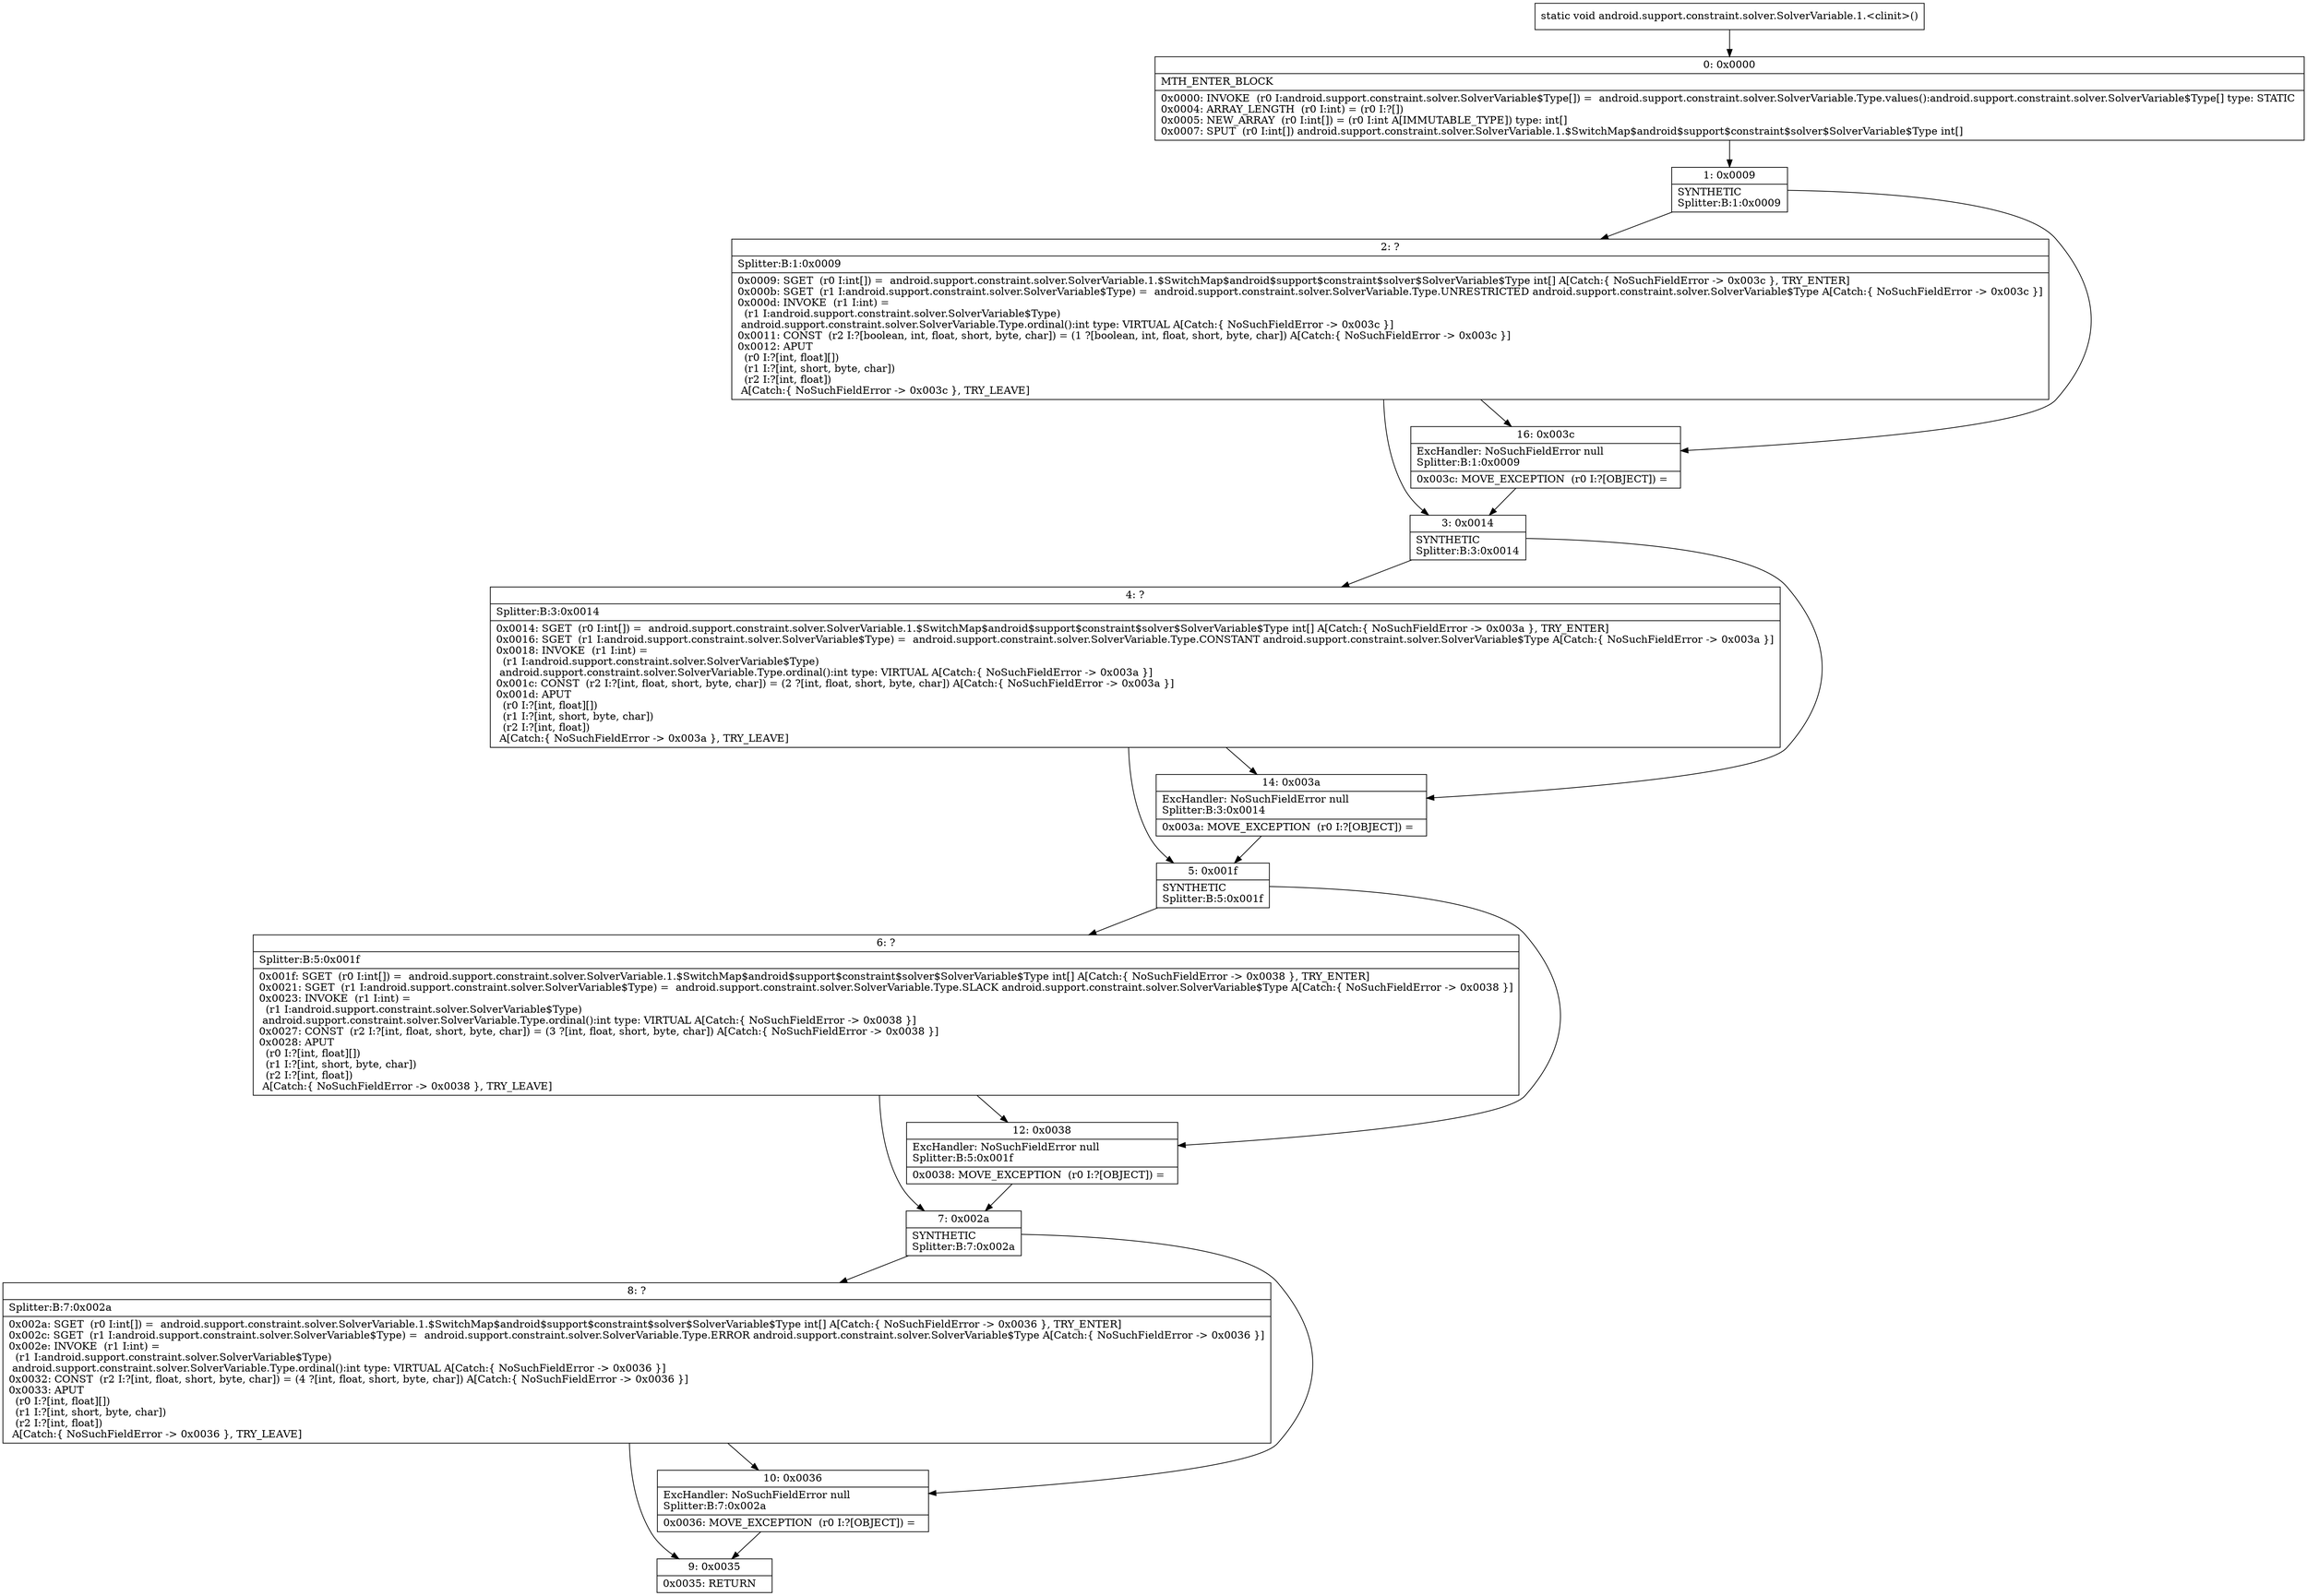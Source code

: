 digraph "CFG forandroid.support.constraint.solver.SolverVariable.1.\<clinit\>()V" {
Node_0 [shape=record,label="{0\:\ 0x0000|MTH_ENTER_BLOCK\l|0x0000: INVOKE  (r0 I:android.support.constraint.solver.SolverVariable$Type[]) =  android.support.constraint.solver.SolverVariable.Type.values():android.support.constraint.solver.SolverVariable$Type[] type: STATIC \l0x0004: ARRAY_LENGTH  (r0 I:int) = (r0 I:?[]) \l0x0005: NEW_ARRAY  (r0 I:int[]) = (r0 I:int A[IMMUTABLE_TYPE]) type: int[] \l0x0007: SPUT  (r0 I:int[]) android.support.constraint.solver.SolverVariable.1.$SwitchMap$android$support$constraint$solver$SolverVariable$Type int[] \l}"];
Node_1 [shape=record,label="{1\:\ 0x0009|SYNTHETIC\lSplitter:B:1:0x0009\l}"];
Node_2 [shape=record,label="{2\:\ ?|Splitter:B:1:0x0009\l|0x0009: SGET  (r0 I:int[]) =  android.support.constraint.solver.SolverVariable.1.$SwitchMap$android$support$constraint$solver$SolverVariable$Type int[] A[Catch:\{ NoSuchFieldError \-\> 0x003c \}, TRY_ENTER]\l0x000b: SGET  (r1 I:android.support.constraint.solver.SolverVariable$Type) =  android.support.constraint.solver.SolverVariable.Type.UNRESTRICTED android.support.constraint.solver.SolverVariable$Type A[Catch:\{ NoSuchFieldError \-\> 0x003c \}]\l0x000d: INVOKE  (r1 I:int) = \l  (r1 I:android.support.constraint.solver.SolverVariable$Type)\l android.support.constraint.solver.SolverVariable.Type.ordinal():int type: VIRTUAL A[Catch:\{ NoSuchFieldError \-\> 0x003c \}]\l0x0011: CONST  (r2 I:?[boolean, int, float, short, byte, char]) = (1 ?[boolean, int, float, short, byte, char]) A[Catch:\{ NoSuchFieldError \-\> 0x003c \}]\l0x0012: APUT  \l  (r0 I:?[int, float][])\l  (r1 I:?[int, short, byte, char])\l  (r2 I:?[int, float])\l A[Catch:\{ NoSuchFieldError \-\> 0x003c \}, TRY_LEAVE]\l}"];
Node_3 [shape=record,label="{3\:\ 0x0014|SYNTHETIC\lSplitter:B:3:0x0014\l}"];
Node_4 [shape=record,label="{4\:\ ?|Splitter:B:3:0x0014\l|0x0014: SGET  (r0 I:int[]) =  android.support.constraint.solver.SolverVariable.1.$SwitchMap$android$support$constraint$solver$SolverVariable$Type int[] A[Catch:\{ NoSuchFieldError \-\> 0x003a \}, TRY_ENTER]\l0x0016: SGET  (r1 I:android.support.constraint.solver.SolverVariable$Type) =  android.support.constraint.solver.SolverVariable.Type.CONSTANT android.support.constraint.solver.SolverVariable$Type A[Catch:\{ NoSuchFieldError \-\> 0x003a \}]\l0x0018: INVOKE  (r1 I:int) = \l  (r1 I:android.support.constraint.solver.SolverVariable$Type)\l android.support.constraint.solver.SolverVariable.Type.ordinal():int type: VIRTUAL A[Catch:\{ NoSuchFieldError \-\> 0x003a \}]\l0x001c: CONST  (r2 I:?[int, float, short, byte, char]) = (2 ?[int, float, short, byte, char]) A[Catch:\{ NoSuchFieldError \-\> 0x003a \}]\l0x001d: APUT  \l  (r0 I:?[int, float][])\l  (r1 I:?[int, short, byte, char])\l  (r2 I:?[int, float])\l A[Catch:\{ NoSuchFieldError \-\> 0x003a \}, TRY_LEAVE]\l}"];
Node_5 [shape=record,label="{5\:\ 0x001f|SYNTHETIC\lSplitter:B:5:0x001f\l}"];
Node_6 [shape=record,label="{6\:\ ?|Splitter:B:5:0x001f\l|0x001f: SGET  (r0 I:int[]) =  android.support.constraint.solver.SolverVariable.1.$SwitchMap$android$support$constraint$solver$SolverVariable$Type int[] A[Catch:\{ NoSuchFieldError \-\> 0x0038 \}, TRY_ENTER]\l0x0021: SGET  (r1 I:android.support.constraint.solver.SolverVariable$Type) =  android.support.constraint.solver.SolverVariable.Type.SLACK android.support.constraint.solver.SolverVariable$Type A[Catch:\{ NoSuchFieldError \-\> 0x0038 \}]\l0x0023: INVOKE  (r1 I:int) = \l  (r1 I:android.support.constraint.solver.SolverVariable$Type)\l android.support.constraint.solver.SolverVariable.Type.ordinal():int type: VIRTUAL A[Catch:\{ NoSuchFieldError \-\> 0x0038 \}]\l0x0027: CONST  (r2 I:?[int, float, short, byte, char]) = (3 ?[int, float, short, byte, char]) A[Catch:\{ NoSuchFieldError \-\> 0x0038 \}]\l0x0028: APUT  \l  (r0 I:?[int, float][])\l  (r1 I:?[int, short, byte, char])\l  (r2 I:?[int, float])\l A[Catch:\{ NoSuchFieldError \-\> 0x0038 \}, TRY_LEAVE]\l}"];
Node_7 [shape=record,label="{7\:\ 0x002a|SYNTHETIC\lSplitter:B:7:0x002a\l}"];
Node_8 [shape=record,label="{8\:\ ?|Splitter:B:7:0x002a\l|0x002a: SGET  (r0 I:int[]) =  android.support.constraint.solver.SolverVariable.1.$SwitchMap$android$support$constraint$solver$SolverVariable$Type int[] A[Catch:\{ NoSuchFieldError \-\> 0x0036 \}, TRY_ENTER]\l0x002c: SGET  (r1 I:android.support.constraint.solver.SolverVariable$Type) =  android.support.constraint.solver.SolverVariable.Type.ERROR android.support.constraint.solver.SolverVariable$Type A[Catch:\{ NoSuchFieldError \-\> 0x0036 \}]\l0x002e: INVOKE  (r1 I:int) = \l  (r1 I:android.support.constraint.solver.SolverVariable$Type)\l android.support.constraint.solver.SolverVariable.Type.ordinal():int type: VIRTUAL A[Catch:\{ NoSuchFieldError \-\> 0x0036 \}]\l0x0032: CONST  (r2 I:?[int, float, short, byte, char]) = (4 ?[int, float, short, byte, char]) A[Catch:\{ NoSuchFieldError \-\> 0x0036 \}]\l0x0033: APUT  \l  (r0 I:?[int, float][])\l  (r1 I:?[int, short, byte, char])\l  (r2 I:?[int, float])\l A[Catch:\{ NoSuchFieldError \-\> 0x0036 \}, TRY_LEAVE]\l}"];
Node_9 [shape=record,label="{9\:\ 0x0035|0x0035: RETURN   \l}"];
Node_10 [shape=record,label="{10\:\ 0x0036|ExcHandler: NoSuchFieldError null\lSplitter:B:7:0x002a\l|0x0036: MOVE_EXCEPTION  (r0 I:?[OBJECT]) =  \l}"];
Node_12 [shape=record,label="{12\:\ 0x0038|ExcHandler: NoSuchFieldError null\lSplitter:B:5:0x001f\l|0x0038: MOVE_EXCEPTION  (r0 I:?[OBJECT]) =  \l}"];
Node_14 [shape=record,label="{14\:\ 0x003a|ExcHandler: NoSuchFieldError null\lSplitter:B:3:0x0014\l|0x003a: MOVE_EXCEPTION  (r0 I:?[OBJECT]) =  \l}"];
Node_16 [shape=record,label="{16\:\ 0x003c|ExcHandler: NoSuchFieldError null\lSplitter:B:1:0x0009\l|0x003c: MOVE_EXCEPTION  (r0 I:?[OBJECT]) =  \l}"];
MethodNode[shape=record,label="{static void android.support.constraint.solver.SolverVariable.1.\<clinit\>() }"];
MethodNode -> Node_0;
Node_0 -> Node_1;
Node_1 -> Node_2;
Node_1 -> Node_16;
Node_2 -> Node_3;
Node_2 -> Node_16;
Node_3 -> Node_4;
Node_3 -> Node_14;
Node_4 -> Node_5;
Node_4 -> Node_14;
Node_5 -> Node_6;
Node_5 -> Node_12;
Node_6 -> Node_7;
Node_6 -> Node_12;
Node_7 -> Node_8;
Node_7 -> Node_10;
Node_8 -> Node_9;
Node_8 -> Node_10;
Node_10 -> Node_9;
Node_12 -> Node_7;
Node_14 -> Node_5;
Node_16 -> Node_3;
}


